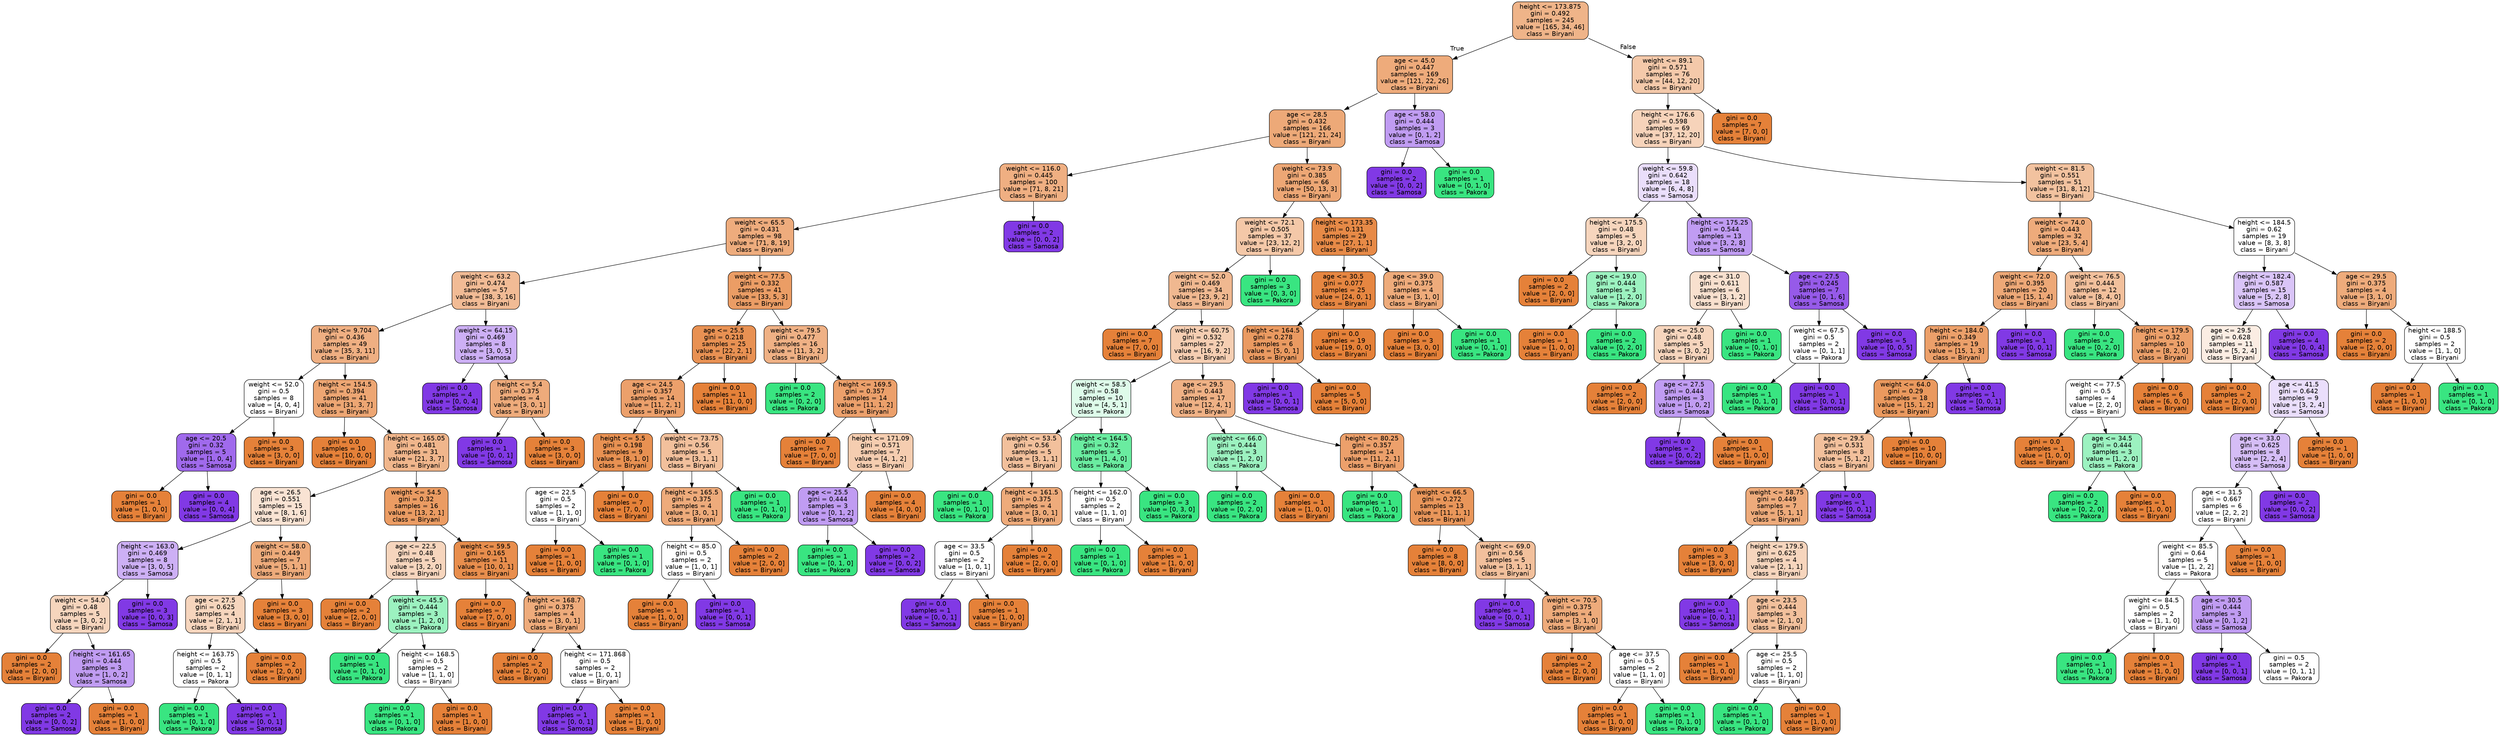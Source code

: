 digraph Tree {
node [shape=box, style="filled, rounded", color="black", fontname=helvetica] ;
edge [fontname=helvetica] ;
0 [label="height <= 173.875\ngini = 0.492\nsamples = 245\nvalue = [165, 34, 46]\nclass = Biryani", fillcolor="#efb489"] ;
1 [label="age <= 45.0\ngini = 0.447\nsamples = 169\nvalue = [121, 22, 26]\nclass = Biryani", fillcolor="#eeab7b"] ;
0 -> 1 [labeldistance=2.5, labelangle=45, headlabel="True"] ;
2 [label="age <= 28.5\ngini = 0.432\nsamples = 166\nvalue = [121, 21, 24]\nclass = Biryani", fillcolor="#eda978"] ;
1 -> 2 ;
3 [label="weight <= 116.0\ngini = 0.445\nsamples = 100\nvalue = [71, 8, 21]\nclass = Biryani", fillcolor="#efaf82"] ;
2 -> 3 ;
4 [label="weight <= 65.5\ngini = 0.431\nsamples = 98\nvalue = [71, 8, 19]\nclass = Biryani", fillcolor="#eeac7d"] ;
3 -> 4 ;
5 [label="weight <= 63.2\ngini = 0.474\nsamples = 57\nvalue = [38, 3, 16]\nclass = Biryani", fillcolor="#f1bb95"] ;
4 -> 5 ;
6 [label="height <= 9.704\ngini = 0.436\nsamples = 49\nvalue = [35, 3, 11]\nclass = Biryani", fillcolor="#efaf82"] ;
5 -> 6 ;
7 [label="weight <= 52.0\ngini = 0.5\nsamples = 8\nvalue = [4, 0, 4]\nclass = Biryani", fillcolor="#ffffff"] ;
6 -> 7 ;
8 [label="age <= 20.5\ngini = 0.32\nsamples = 5\nvalue = [1, 0, 4]\nclass = Samosa", fillcolor="#a06aec"] ;
7 -> 8 ;
9 [label="gini = 0.0\nsamples = 1\nvalue = [1, 0, 0]\nclass = Biryani", fillcolor="#e58139"] ;
8 -> 9 ;
10 [label="gini = 0.0\nsamples = 4\nvalue = [0, 0, 4]\nclass = Samosa", fillcolor="#8139e5"] ;
8 -> 10 ;
11 [label="gini = 0.0\nsamples = 3\nvalue = [3, 0, 0]\nclass = Biryani", fillcolor="#e58139"] ;
7 -> 11 ;
12 [label="height <= 154.5\ngini = 0.394\nsamples = 41\nvalue = [31, 3, 7]\nclass = Biryani", fillcolor="#eda673"] ;
6 -> 12 ;
13 [label="gini = 0.0\nsamples = 10\nvalue = [10, 0, 0]\nclass = Biryani", fillcolor="#e58139"] ;
12 -> 13 ;
14 [label="height <= 165.05\ngini = 0.481\nsamples = 31\nvalue = [21, 3, 7]\nclass = Biryani", fillcolor="#f0b68c"] ;
12 -> 14 ;
15 [label="age <= 26.5\ngini = 0.551\nsamples = 15\nvalue = [8, 1, 6]\nclass = Biryani", fillcolor="#f9e3d3"] ;
14 -> 15 ;
16 [label="height <= 163.0\ngini = 0.469\nsamples = 8\nvalue = [3, 0, 5]\nclass = Samosa", fillcolor="#cdb0f5"] ;
15 -> 16 ;
17 [label="weight <= 54.0\ngini = 0.48\nsamples = 5\nvalue = [3, 0, 2]\nclass = Biryani", fillcolor="#f6d5bd"] ;
16 -> 17 ;
18 [label="gini = 0.0\nsamples = 2\nvalue = [2, 0, 0]\nclass = Biryani", fillcolor="#e58139"] ;
17 -> 18 ;
19 [label="height <= 161.65\ngini = 0.444\nsamples = 3\nvalue = [1, 0, 2]\nclass = Samosa", fillcolor="#c09cf2"] ;
17 -> 19 ;
20 [label="gini = 0.0\nsamples = 2\nvalue = [0, 0, 2]\nclass = Samosa", fillcolor="#8139e5"] ;
19 -> 20 ;
21 [label="gini = 0.0\nsamples = 1\nvalue = [1, 0, 0]\nclass = Biryani", fillcolor="#e58139"] ;
19 -> 21 ;
22 [label="gini = 0.0\nsamples = 3\nvalue = [0, 0, 3]\nclass = Samosa", fillcolor="#8139e5"] ;
16 -> 22 ;
23 [label="weight <= 58.0\ngini = 0.449\nsamples = 7\nvalue = [5, 1, 1]\nclass = Biryani", fillcolor="#eeab7b"] ;
15 -> 23 ;
24 [label="age <= 27.5\ngini = 0.625\nsamples = 4\nvalue = [2, 1, 1]\nclass = Biryani", fillcolor="#f6d5bd"] ;
23 -> 24 ;
25 [label="height <= 163.75\ngini = 0.5\nsamples = 2\nvalue = [0, 1, 1]\nclass = Pakora", fillcolor="#ffffff"] ;
24 -> 25 ;
26 [label="gini = 0.0\nsamples = 1\nvalue = [0, 1, 0]\nclass = Pakora", fillcolor="#39e581"] ;
25 -> 26 ;
27 [label="gini = 0.0\nsamples = 1\nvalue = [0, 0, 1]\nclass = Samosa", fillcolor="#8139e5"] ;
25 -> 27 ;
28 [label="gini = 0.0\nsamples = 2\nvalue = [2, 0, 0]\nclass = Biryani", fillcolor="#e58139"] ;
24 -> 28 ;
29 [label="gini = 0.0\nsamples = 3\nvalue = [3, 0, 0]\nclass = Biryani", fillcolor="#e58139"] ;
23 -> 29 ;
30 [label="weight <= 54.5\ngini = 0.32\nsamples = 16\nvalue = [13, 2, 1]\nclass = Biryani", fillcolor="#eb9c63"] ;
14 -> 30 ;
31 [label="age <= 22.5\ngini = 0.48\nsamples = 5\nvalue = [3, 2, 0]\nclass = Biryani", fillcolor="#f6d5bd"] ;
30 -> 31 ;
32 [label="gini = 0.0\nsamples = 2\nvalue = [2, 0, 0]\nclass = Biryani", fillcolor="#e58139"] ;
31 -> 32 ;
33 [label="weight <= 45.5\ngini = 0.444\nsamples = 3\nvalue = [1, 2, 0]\nclass = Pakora", fillcolor="#9cf2c0"] ;
31 -> 33 ;
34 [label="gini = 0.0\nsamples = 1\nvalue = [0, 1, 0]\nclass = Pakora", fillcolor="#39e581"] ;
33 -> 34 ;
35 [label="height <= 168.5\ngini = 0.5\nsamples = 2\nvalue = [1, 1, 0]\nclass = Biryani", fillcolor="#ffffff"] ;
33 -> 35 ;
36 [label="gini = 0.0\nsamples = 1\nvalue = [0, 1, 0]\nclass = Pakora", fillcolor="#39e581"] ;
35 -> 36 ;
37 [label="gini = 0.0\nsamples = 1\nvalue = [1, 0, 0]\nclass = Biryani", fillcolor="#e58139"] ;
35 -> 37 ;
38 [label="weight <= 59.5\ngini = 0.165\nsamples = 11\nvalue = [10, 0, 1]\nclass = Biryani", fillcolor="#e88e4d"] ;
30 -> 38 ;
39 [label="gini = 0.0\nsamples = 7\nvalue = [7, 0, 0]\nclass = Biryani", fillcolor="#e58139"] ;
38 -> 39 ;
40 [label="height <= 168.7\ngini = 0.375\nsamples = 4\nvalue = [3, 0, 1]\nclass = Biryani", fillcolor="#eeab7b"] ;
38 -> 40 ;
41 [label="gini = 0.0\nsamples = 2\nvalue = [2, 0, 0]\nclass = Biryani", fillcolor="#e58139"] ;
40 -> 41 ;
42 [label="height <= 171.868\ngini = 0.5\nsamples = 2\nvalue = [1, 0, 1]\nclass = Biryani", fillcolor="#ffffff"] ;
40 -> 42 ;
43 [label="gini = 0.0\nsamples = 1\nvalue = [0, 0, 1]\nclass = Samosa", fillcolor="#8139e5"] ;
42 -> 43 ;
44 [label="gini = 0.0\nsamples = 1\nvalue = [1, 0, 0]\nclass = Biryani", fillcolor="#e58139"] ;
42 -> 44 ;
45 [label="weight <= 64.15\ngini = 0.469\nsamples = 8\nvalue = [3, 0, 5]\nclass = Samosa", fillcolor="#cdb0f5"] ;
5 -> 45 ;
46 [label="gini = 0.0\nsamples = 4\nvalue = [0, 0, 4]\nclass = Samosa", fillcolor="#8139e5"] ;
45 -> 46 ;
47 [label="height <= 5.4\ngini = 0.375\nsamples = 4\nvalue = [3, 0, 1]\nclass = Biryani", fillcolor="#eeab7b"] ;
45 -> 47 ;
48 [label="gini = 0.0\nsamples = 1\nvalue = [0, 0, 1]\nclass = Samosa", fillcolor="#8139e5"] ;
47 -> 48 ;
49 [label="gini = 0.0\nsamples = 3\nvalue = [3, 0, 0]\nclass = Biryani", fillcolor="#e58139"] ;
47 -> 49 ;
50 [label="weight <= 77.5\ngini = 0.332\nsamples = 41\nvalue = [33, 5, 3]\nclass = Biryani", fillcolor="#eb9d65"] ;
4 -> 50 ;
51 [label="age <= 25.5\ngini = 0.218\nsamples = 25\nvalue = [22, 2, 1]\nclass = Biryani", fillcolor="#e89153"] ;
50 -> 51 ;
52 [label="age <= 24.5\ngini = 0.357\nsamples = 14\nvalue = [11, 2, 1]\nclass = Biryani", fillcolor="#eca06b"] ;
51 -> 52 ;
53 [label="height <= 5.5\ngini = 0.198\nsamples = 9\nvalue = [8, 1, 0]\nclass = Biryani", fillcolor="#e89152"] ;
52 -> 53 ;
54 [label="age <= 22.5\ngini = 0.5\nsamples = 2\nvalue = [1, 1, 0]\nclass = Biryani", fillcolor="#ffffff"] ;
53 -> 54 ;
55 [label="gini = 0.0\nsamples = 1\nvalue = [1, 0, 0]\nclass = Biryani", fillcolor="#e58139"] ;
54 -> 55 ;
56 [label="gini = 0.0\nsamples = 1\nvalue = [0, 1, 0]\nclass = Pakora", fillcolor="#39e581"] ;
54 -> 56 ;
57 [label="gini = 0.0\nsamples = 7\nvalue = [7, 0, 0]\nclass = Biryani", fillcolor="#e58139"] ;
53 -> 57 ;
58 [label="weight <= 73.75\ngini = 0.56\nsamples = 5\nvalue = [3, 1, 1]\nclass = Biryani", fillcolor="#f2c09c"] ;
52 -> 58 ;
59 [label="height <= 165.5\ngini = 0.375\nsamples = 4\nvalue = [3, 0, 1]\nclass = Biryani", fillcolor="#eeab7b"] ;
58 -> 59 ;
60 [label="height <= 85.0\ngini = 0.5\nsamples = 2\nvalue = [1, 0, 1]\nclass = Biryani", fillcolor="#ffffff"] ;
59 -> 60 ;
61 [label="gini = 0.0\nsamples = 1\nvalue = [1, 0, 0]\nclass = Biryani", fillcolor="#e58139"] ;
60 -> 61 ;
62 [label="gini = 0.0\nsamples = 1\nvalue = [0, 0, 1]\nclass = Samosa", fillcolor="#8139e5"] ;
60 -> 62 ;
63 [label="gini = 0.0\nsamples = 2\nvalue = [2, 0, 0]\nclass = Biryani", fillcolor="#e58139"] ;
59 -> 63 ;
64 [label="gini = 0.0\nsamples = 1\nvalue = [0, 1, 0]\nclass = Pakora", fillcolor="#39e581"] ;
58 -> 64 ;
65 [label="gini = 0.0\nsamples = 11\nvalue = [11, 0, 0]\nclass = Biryani", fillcolor="#e58139"] ;
51 -> 65 ;
66 [label="weight <= 79.5\ngini = 0.477\nsamples = 16\nvalue = [11, 3, 2]\nclass = Biryani", fillcolor="#efb185"] ;
50 -> 66 ;
67 [label="gini = 0.0\nsamples = 2\nvalue = [0, 2, 0]\nclass = Pakora", fillcolor="#39e581"] ;
66 -> 67 ;
68 [label="height <= 169.5\ngini = 0.357\nsamples = 14\nvalue = [11, 1, 2]\nclass = Biryani", fillcolor="#eca06b"] ;
66 -> 68 ;
69 [label="gini = 0.0\nsamples = 7\nvalue = [7, 0, 0]\nclass = Biryani", fillcolor="#e58139"] ;
68 -> 69 ;
70 [label="height <= 171.09\ngini = 0.571\nsamples = 7\nvalue = [4, 1, 2]\nclass = Biryani", fillcolor="#f5cdb0"] ;
68 -> 70 ;
71 [label="age <= 25.5\ngini = 0.444\nsamples = 3\nvalue = [0, 1, 2]\nclass = Samosa", fillcolor="#c09cf2"] ;
70 -> 71 ;
72 [label="gini = 0.0\nsamples = 1\nvalue = [0, 1, 0]\nclass = Pakora", fillcolor="#39e581"] ;
71 -> 72 ;
73 [label="gini = 0.0\nsamples = 2\nvalue = [0, 0, 2]\nclass = Samosa", fillcolor="#8139e5"] ;
71 -> 73 ;
74 [label="gini = 0.0\nsamples = 4\nvalue = [4, 0, 0]\nclass = Biryani", fillcolor="#e58139"] ;
70 -> 74 ;
75 [label="gini = 0.0\nsamples = 2\nvalue = [0, 0, 2]\nclass = Samosa", fillcolor="#8139e5"] ;
3 -> 75 ;
76 [label="weight <= 73.9\ngini = 0.385\nsamples = 66\nvalue = [50, 13, 3]\nclass = Biryani", fillcolor="#eda775"] ;
2 -> 76 ;
77 [label="weight <= 72.1\ngini = 0.505\nsamples = 37\nvalue = [23, 12, 2]\nclass = Biryani", fillcolor="#f4c8a8"] ;
76 -> 77 ;
78 [label="weight <= 52.0\ngini = 0.469\nsamples = 34\nvalue = [23, 9, 2]\nclass = Biryani", fillcolor="#f0b890"] ;
77 -> 78 ;
79 [label="gini = 0.0\nsamples = 7\nvalue = [7, 0, 0]\nclass = Biryani", fillcolor="#e58139"] ;
78 -> 79 ;
80 [label="weight <= 60.75\ngini = 0.532\nsamples = 27\nvalue = [16, 9, 2]\nclass = Biryani", fillcolor="#f5ceb2"] ;
78 -> 80 ;
81 [label="weight <= 58.5\ngini = 0.58\nsamples = 10\nvalue = [4, 5, 1]\nclass = Pakora", fillcolor="#defbea"] ;
80 -> 81 ;
82 [label="weight <= 53.5\ngini = 0.56\nsamples = 5\nvalue = [3, 1, 1]\nclass = Biryani", fillcolor="#f2c09c"] ;
81 -> 82 ;
83 [label="gini = 0.0\nsamples = 1\nvalue = [0, 1, 0]\nclass = Pakora", fillcolor="#39e581"] ;
82 -> 83 ;
84 [label="height <= 161.5\ngini = 0.375\nsamples = 4\nvalue = [3, 0, 1]\nclass = Biryani", fillcolor="#eeab7b"] ;
82 -> 84 ;
85 [label="age <= 33.5\ngini = 0.5\nsamples = 2\nvalue = [1, 0, 1]\nclass = Biryani", fillcolor="#ffffff"] ;
84 -> 85 ;
86 [label="gini = 0.0\nsamples = 1\nvalue = [0, 0, 1]\nclass = Samosa", fillcolor="#8139e5"] ;
85 -> 86 ;
87 [label="gini = 0.0\nsamples = 1\nvalue = [1, 0, 0]\nclass = Biryani", fillcolor="#e58139"] ;
85 -> 87 ;
88 [label="gini = 0.0\nsamples = 2\nvalue = [2, 0, 0]\nclass = Biryani", fillcolor="#e58139"] ;
84 -> 88 ;
89 [label="height <= 164.5\ngini = 0.32\nsamples = 5\nvalue = [1, 4, 0]\nclass = Pakora", fillcolor="#6aeca0"] ;
81 -> 89 ;
90 [label="height <= 162.0\ngini = 0.5\nsamples = 2\nvalue = [1, 1, 0]\nclass = Biryani", fillcolor="#ffffff"] ;
89 -> 90 ;
91 [label="gini = 0.0\nsamples = 1\nvalue = [0, 1, 0]\nclass = Pakora", fillcolor="#39e581"] ;
90 -> 91 ;
92 [label="gini = 0.0\nsamples = 1\nvalue = [1, 0, 0]\nclass = Biryani", fillcolor="#e58139"] ;
90 -> 92 ;
93 [label="gini = 0.0\nsamples = 3\nvalue = [0, 3, 0]\nclass = Pakora", fillcolor="#39e581"] ;
89 -> 93 ;
94 [label="age <= 29.5\ngini = 0.443\nsamples = 17\nvalue = [12, 4, 1]\nclass = Biryani", fillcolor="#efb185"] ;
80 -> 94 ;
95 [label="weight <= 66.0\ngini = 0.444\nsamples = 3\nvalue = [1, 2, 0]\nclass = Pakora", fillcolor="#9cf2c0"] ;
94 -> 95 ;
96 [label="gini = 0.0\nsamples = 2\nvalue = [0, 2, 0]\nclass = Pakora", fillcolor="#39e581"] ;
95 -> 96 ;
97 [label="gini = 0.0\nsamples = 1\nvalue = [1, 0, 0]\nclass = Biryani", fillcolor="#e58139"] ;
95 -> 97 ;
98 [label="height <= 80.25\ngini = 0.357\nsamples = 14\nvalue = [11, 2, 1]\nclass = Biryani", fillcolor="#eca06b"] ;
94 -> 98 ;
99 [label="gini = 0.0\nsamples = 1\nvalue = [0, 1, 0]\nclass = Pakora", fillcolor="#39e581"] ;
98 -> 99 ;
100 [label="weight <= 66.5\ngini = 0.272\nsamples = 13\nvalue = [11, 1, 1]\nclass = Biryani", fillcolor="#e9965a"] ;
98 -> 100 ;
101 [label="gini = 0.0\nsamples = 8\nvalue = [8, 0, 0]\nclass = Biryani", fillcolor="#e58139"] ;
100 -> 101 ;
102 [label="weight <= 69.0\ngini = 0.56\nsamples = 5\nvalue = [3, 1, 1]\nclass = Biryani", fillcolor="#f2c09c"] ;
100 -> 102 ;
103 [label="gini = 0.0\nsamples = 1\nvalue = [0, 0, 1]\nclass = Samosa", fillcolor="#8139e5"] ;
102 -> 103 ;
104 [label="weight <= 70.5\ngini = 0.375\nsamples = 4\nvalue = [3, 1, 0]\nclass = Biryani", fillcolor="#eeab7b"] ;
102 -> 104 ;
105 [label="gini = 0.0\nsamples = 2\nvalue = [2, 0, 0]\nclass = Biryani", fillcolor="#e58139"] ;
104 -> 105 ;
106 [label="age <= 37.5\ngini = 0.5\nsamples = 2\nvalue = [1, 1, 0]\nclass = Biryani", fillcolor="#ffffff"] ;
104 -> 106 ;
107 [label="gini = 0.0\nsamples = 1\nvalue = [1, 0, 0]\nclass = Biryani", fillcolor="#e58139"] ;
106 -> 107 ;
108 [label="gini = 0.0\nsamples = 1\nvalue = [0, 1, 0]\nclass = Pakora", fillcolor="#39e581"] ;
106 -> 108 ;
109 [label="gini = 0.0\nsamples = 3\nvalue = [0, 3, 0]\nclass = Pakora", fillcolor="#39e581"] ;
77 -> 109 ;
110 [label="height <= 173.35\ngini = 0.131\nsamples = 29\nvalue = [27, 1, 1]\nclass = Biryani", fillcolor="#e78a47"] ;
76 -> 110 ;
111 [label="age <= 30.5\ngini = 0.077\nsamples = 25\nvalue = [24, 0, 1]\nclass = Biryani", fillcolor="#e68641"] ;
110 -> 111 ;
112 [label="height <= 164.5\ngini = 0.278\nsamples = 6\nvalue = [5, 0, 1]\nclass = Biryani", fillcolor="#ea9a61"] ;
111 -> 112 ;
113 [label="gini = 0.0\nsamples = 1\nvalue = [0, 0, 1]\nclass = Samosa", fillcolor="#8139e5"] ;
112 -> 113 ;
114 [label="gini = 0.0\nsamples = 5\nvalue = [5, 0, 0]\nclass = Biryani", fillcolor="#e58139"] ;
112 -> 114 ;
115 [label="gini = 0.0\nsamples = 19\nvalue = [19, 0, 0]\nclass = Biryani", fillcolor="#e58139"] ;
111 -> 115 ;
116 [label="age <= 39.0\ngini = 0.375\nsamples = 4\nvalue = [3, 1, 0]\nclass = Biryani", fillcolor="#eeab7b"] ;
110 -> 116 ;
117 [label="gini = 0.0\nsamples = 3\nvalue = [3, 0, 0]\nclass = Biryani", fillcolor="#e58139"] ;
116 -> 117 ;
118 [label="gini = 0.0\nsamples = 1\nvalue = [0, 1, 0]\nclass = Pakora", fillcolor="#39e581"] ;
116 -> 118 ;
119 [label="age <= 58.0\ngini = 0.444\nsamples = 3\nvalue = [0, 1, 2]\nclass = Samosa", fillcolor="#c09cf2"] ;
1 -> 119 ;
120 [label="gini = 0.0\nsamples = 2\nvalue = [0, 0, 2]\nclass = Samosa", fillcolor="#8139e5"] ;
119 -> 120 ;
121 [label="gini = 0.0\nsamples = 1\nvalue = [0, 1, 0]\nclass = Pakora", fillcolor="#39e581"] ;
119 -> 121 ;
122 [label="weight <= 89.1\ngini = 0.571\nsamples = 76\nvalue = [44, 12, 20]\nclass = Biryani", fillcolor="#f4c9aa"] ;
0 -> 122 [labeldistance=2.5, labelangle=-45, headlabel="False"] ;
123 [label="height <= 176.6\ngini = 0.598\nsamples = 69\nvalue = [37, 12, 20]\nclass = Biryani", fillcolor="#f6d3ba"] ;
122 -> 123 ;
124 [label="weight <= 59.8\ngini = 0.642\nsamples = 18\nvalue = [6, 4, 8]\nclass = Samosa", fillcolor="#eadefb"] ;
123 -> 124 ;
125 [label="height <= 175.5\ngini = 0.48\nsamples = 5\nvalue = [3, 2, 0]\nclass = Biryani", fillcolor="#f6d5bd"] ;
124 -> 125 ;
126 [label="gini = 0.0\nsamples = 2\nvalue = [2, 0, 0]\nclass = Biryani", fillcolor="#e58139"] ;
125 -> 126 ;
127 [label="age <= 19.0\ngini = 0.444\nsamples = 3\nvalue = [1, 2, 0]\nclass = Pakora", fillcolor="#9cf2c0"] ;
125 -> 127 ;
128 [label="gini = 0.0\nsamples = 1\nvalue = [1, 0, 0]\nclass = Biryani", fillcolor="#e58139"] ;
127 -> 128 ;
129 [label="gini = 0.0\nsamples = 2\nvalue = [0, 2, 0]\nclass = Pakora", fillcolor="#39e581"] ;
127 -> 129 ;
130 [label="height <= 175.25\ngini = 0.544\nsamples = 13\nvalue = [3, 2, 8]\nclass = Samosa", fillcolor="#c09cf2"] ;
124 -> 130 ;
131 [label="age <= 31.0\ngini = 0.611\nsamples = 6\nvalue = [3, 1, 2]\nclass = Biryani", fillcolor="#f8e0ce"] ;
130 -> 131 ;
132 [label="age <= 25.0\ngini = 0.48\nsamples = 5\nvalue = [3, 0, 2]\nclass = Biryani", fillcolor="#f6d5bd"] ;
131 -> 132 ;
133 [label="gini = 0.0\nsamples = 2\nvalue = [2, 0, 0]\nclass = Biryani", fillcolor="#e58139"] ;
132 -> 133 ;
134 [label="age <= 27.5\ngini = 0.444\nsamples = 3\nvalue = [1, 0, 2]\nclass = Samosa", fillcolor="#c09cf2"] ;
132 -> 134 ;
135 [label="gini = 0.0\nsamples = 2\nvalue = [0, 0, 2]\nclass = Samosa", fillcolor="#8139e5"] ;
134 -> 135 ;
136 [label="gini = 0.0\nsamples = 1\nvalue = [1, 0, 0]\nclass = Biryani", fillcolor="#e58139"] ;
134 -> 136 ;
137 [label="gini = 0.0\nsamples = 1\nvalue = [0, 1, 0]\nclass = Pakora", fillcolor="#39e581"] ;
131 -> 137 ;
138 [label="age <= 27.5\ngini = 0.245\nsamples = 7\nvalue = [0, 1, 6]\nclass = Samosa", fillcolor="#965ae9"] ;
130 -> 138 ;
139 [label="weight <= 67.5\ngini = 0.5\nsamples = 2\nvalue = [0, 1, 1]\nclass = Pakora", fillcolor="#ffffff"] ;
138 -> 139 ;
140 [label="gini = 0.0\nsamples = 1\nvalue = [0, 1, 0]\nclass = Pakora", fillcolor="#39e581"] ;
139 -> 140 ;
141 [label="gini = 0.0\nsamples = 1\nvalue = [0, 0, 1]\nclass = Samosa", fillcolor="#8139e5"] ;
139 -> 141 ;
142 [label="gini = 0.0\nsamples = 5\nvalue = [0, 0, 5]\nclass = Samosa", fillcolor="#8139e5"] ;
138 -> 142 ;
143 [label="weight <= 81.5\ngini = 0.551\nsamples = 51\nvalue = [31, 8, 12]\nclass = Biryani", fillcolor="#f2c29f"] ;
123 -> 143 ;
144 [label="weight <= 74.0\ngini = 0.443\nsamples = 32\nvalue = [23, 5, 4]\nclass = Biryani", fillcolor="#eeab7b"] ;
143 -> 144 ;
145 [label="weight <= 72.0\ngini = 0.395\nsamples = 20\nvalue = [15, 1, 4]\nclass = Biryani", fillcolor="#eda877"] ;
144 -> 145 ;
146 [label="height <= 184.0\ngini = 0.349\nsamples = 19\nvalue = [15, 1, 3]\nclass = Biryani", fillcolor="#eca06a"] ;
145 -> 146 ;
147 [label="weight <= 64.0\ngini = 0.29\nsamples = 18\nvalue = [15, 1, 2]\nclass = Biryani", fillcolor="#ea995e"] ;
146 -> 147 ;
148 [label="age <= 29.5\ngini = 0.531\nsamples = 8\nvalue = [5, 1, 2]\nclass = Biryani", fillcolor="#f2c09c"] ;
147 -> 148 ;
149 [label="weight <= 58.75\ngini = 0.449\nsamples = 7\nvalue = [5, 1, 1]\nclass = Biryani", fillcolor="#eeab7b"] ;
148 -> 149 ;
150 [label="gini = 0.0\nsamples = 3\nvalue = [3, 0, 0]\nclass = Biryani", fillcolor="#e58139"] ;
149 -> 150 ;
151 [label="height <= 179.5\ngini = 0.625\nsamples = 4\nvalue = [2, 1, 1]\nclass = Biryani", fillcolor="#f6d5bd"] ;
149 -> 151 ;
152 [label="gini = 0.0\nsamples = 1\nvalue = [0, 0, 1]\nclass = Samosa", fillcolor="#8139e5"] ;
151 -> 152 ;
153 [label="age <= 23.5\ngini = 0.444\nsamples = 3\nvalue = [2, 1, 0]\nclass = Biryani", fillcolor="#f2c09c"] ;
151 -> 153 ;
154 [label="gini = 0.0\nsamples = 1\nvalue = [1, 0, 0]\nclass = Biryani", fillcolor="#e58139"] ;
153 -> 154 ;
155 [label="age <= 25.5\ngini = 0.5\nsamples = 2\nvalue = [1, 1, 0]\nclass = Biryani", fillcolor="#ffffff"] ;
153 -> 155 ;
156 [label="gini = 0.0\nsamples = 1\nvalue = [0, 1, 0]\nclass = Pakora", fillcolor="#39e581"] ;
155 -> 156 ;
157 [label="gini = 0.0\nsamples = 1\nvalue = [1, 0, 0]\nclass = Biryani", fillcolor="#e58139"] ;
155 -> 157 ;
158 [label="gini = 0.0\nsamples = 1\nvalue = [0, 0, 1]\nclass = Samosa", fillcolor="#8139e5"] ;
148 -> 158 ;
159 [label="gini = 0.0\nsamples = 10\nvalue = [10, 0, 0]\nclass = Biryani", fillcolor="#e58139"] ;
147 -> 159 ;
160 [label="gini = 0.0\nsamples = 1\nvalue = [0, 0, 1]\nclass = Samosa", fillcolor="#8139e5"] ;
146 -> 160 ;
161 [label="gini = 0.0\nsamples = 1\nvalue = [0, 0, 1]\nclass = Samosa", fillcolor="#8139e5"] ;
145 -> 161 ;
162 [label="weight <= 76.5\ngini = 0.444\nsamples = 12\nvalue = [8, 4, 0]\nclass = Biryani", fillcolor="#f2c09c"] ;
144 -> 162 ;
163 [label="gini = 0.0\nsamples = 2\nvalue = [0, 2, 0]\nclass = Pakora", fillcolor="#39e581"] ;
162 -> 163 ;
164 [label="height <= 179.5\ngini = 0.32\nsamples = 10\nvalue = [8, 2, 0]\nclass = Biryani", fillcolor="#eca06a"] ;
162 -> 164 ;
165 [label="weight <= 77.5\ngini = 0.5\nsamples = 4\nvalue = [2, 2, 0]\nclass = Biryani", fillcolor="#ffffff"] ;
164 -> 165 ;
166 [label="gini = 0.0\nsamples = 1\nvalue = [1, 0, 0]\nclass = Biryani", fillcolor="#e58139"] ;
165 -> 166 ;
167 [label="age <= 34.5\ngini = 0.444\nsamples = 3\nvalue = [1, 2, 0]\nclass = Pakora", fillcolor="#9cf2c0"] ;
165 -> 167 ;
168 [label="gini = 0.0\nsamples = 2\nvalue = [0, 2, 0]\nclass = Pakora", fillcolor="#39e581"] ;
167 -> 168 ;
169 [label="gini = 0.0\nsamples = 1\nvalue = [1, 0, 0]\nclass = Biryani", fillcolor="#e58139"] ;
167 -> 169 ;
170 [label="gini = 0.0\nsamples = 6\nvalue = [6, 0, 0]\nclass = Biryani", fillcolor="#e58139"] ;
164 -> 170 ;
171 [label="height <= 184.5\ngini = 0.62\nsamples = 19\nvalue = [8, 3, 8]\nclass = Biryani", fillcolor="#ffffff"] ;
143 -> 171 ;
172 [label="height <= 182.4\ngini = 0.587\nsamples = 15\nvalue = [5, 2, 8]\nclass = Samosa", fillcolor="#d9c4f7"] ;
171 -> 172 ;
173 [label="age <= 29.5\ngini = 0.628\nsamples = 11\nvalue = [5, 2, 4]\nclass = Biryani", fillcolor="#fbede3"] ;
172 -> 173 ;
174 [label="gini = 0.0\nsamples = 2\nvalue = [2, 0, 0]\nclass = Biryani", fillcolor="#e58139"] ;
173 -> 174 ;
175 [label="age <= 41.5\ngini = 0.642\nsamples = 9\nvalue = [3, 2, 4]\nclass = Samosa", fillcolor="#eadefb"] ;
173 -> 175 ;
176 [label="age <= 33.0\ngini = 0.625\nsamples = 8\nvalue = [2, 2, 4]\nclass = Samosa", fillcolor="#d5bdf6"] ;
175 -> 176 ;
177 [label="age <= 31.5\ngini = 0.667\nsamples = 6\nvalue = [2, 2, 2]\nclass = Biryani", fillcolor="#ffffff"] ;
176 -> 177 ;
178 [label="weight <= 85.5\ngini = 0.64\nsamples = 5\nvalue = [1, 2, 2]\nclass = Pakora", fillcolor="#ffffff"] ;
177 -> 178 ;
179 [label="weight <= 84.5\ngini = 0.5\nsamples = 2\nvalue = [1, 1, 0]\nclass = Biryani", fillcolor="#ffffff"] ;
178 -> 179 ;
180 [label="gini = 0.0\nsamples = 1\nvalue = [0, 1, 0]\nclass = Pakora", fillcolor="#39e581"] ;
179 -> 180 ;
181 [label="gini = 0.0\nsamples = 1\nvalue = [1, 0, 0]\nclass = Biryani", fillcolor="#e58139"] ;
179 -> 181 ;
182 [label="age <= 30.5\ngini = 0.444\nsamples = 3\nvalue = [0, 1, 2]\nclass = Samosa", fillcolor="#c09cf2"] ;
178 -> 182 ;
183 [label="gini = 0.0\nsamples = 1\nvalue = [0, 0, 1]\nclass = Samosa", fillcolor="#8139e5"] ;
182 -> 183 ;
184 [label="gini = 0.5\nsamples = 2\nvalue = [0, 1, 1]\nclass = Pakora", fillcolor="#ffffff"] ;
182 -> 184 ;
185 [label="gini = 0.0\nsamples = 1\nvalue = [1, 0, 0]\nclass = Biryani", fillcolor="#e58139"] ;
177 -> 185 ;
186 [label="gini = 0.0\nsamples = 2\nvalue = [0, 0, 2]\nclass = Samosa", fillcolor="#8139e5"] ;
176 -> 186 ;
187 [label="gini = 0.0\nsamples = 1\nvalue = [1, 0, 0]\nclass = Biryani", fillcolor="#e58139"] ;
175 -> 187 ;
188 [label="gini = 0.0\nsamples = 4\nvalue = [0, 0, 4]\nclass = Samosa", fillcolor="#8139e5"] ;
172 -> 188 ;
189 [label="age <= 29.5\ngini = 0.375\nsamples = 4\nvalue = [3, 1, 0]\nclass = Biryani", fillcolor="#eeab7b"] ;
171 -> 189 ;
190 [label="gini = 0.0\nsamples = 2\nvalue = [2, 0, 0]\nclass = Biryani", fillcolor="#e58139"] ;
189 -> 190 ;
191 [label="height <= 188.5\ngini = 0.5\nsamples = 2\nvalue = [1, 1, 0]\nclass = Biryani", fillcolor="#ffffff"] ;
189 -> 191 ;
192 [label="gini = 0.0\nsamples = 1\nvalue = [1, 0, 0]\nclass = Biryani", fillcolor="#e58139"] ;
191 -> 192 ;
193 [label="gini = 0.0\nsamples = 1\nvalue = [0, 1, 0]\nclass = Pakora", fillcolor="#39e581"] ;
191 -> 193 ;
194 [label="gini = 0.0\nsamples = 7\nvalue = [7, 0, 0]\nclass = Biryani", fillcolor="#e58139"] ;
122 -> 194 ;
}